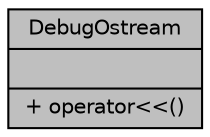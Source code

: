 digraph "DebugOstream"
{
  bgcolor="transparent";
  edge [fontname="Helvetica",fontsize="10",labelfontname="Helvetica",labelfontsize="10"];
  node [fontname="Helvetica",fontsize="10",shape=record];
  Node1 [label="{DebugOstream\n||+ operator\<\<()\l}",height=0.2,width=0.4,color="black", fillcolor="grey75", style="filled", fontcolor="black"];
}
